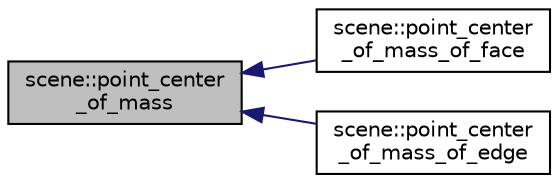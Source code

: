 digraph "scene::point_center_of_mass"
{
  edge [fontname="Helvetica",fontsize="10",labelfontname="Helvetica",labelfontsize="10"];
  node [fontname="Helvetica",fontsize="10",shape=record];
  rankdir="LR";
  Node342 [label="scene::point_center\l_of_mass",height=0.2,width=0.4,color="black", fillcolor="grey75", style="filled", fontcolor="black"];
  Node342 -> Node343 [dir="back",color="midnightblue",fontsize="10",style="solid",fontname="Helvetica"];
  Node343 [label="scene::point_center\l_of_mass_of_face",height=0.2,width=0.4,color="black", fillcolor="white", style="filled",URL="$df/db1/classscene.html#a9815b1f5264343aa3527cbbb7a27b0ed"];
  Node342 -> Node344 [dir="back",color="midnightblue",fontsize="10",style="solid",fontname="Helvetica"];
  Node344 [label="scene::point_center\l_of_mass_of_edge",height=0.2,width=0.4,color="black", fillcolor="white", style="filled",URL="$df/db1/classscene.html#ac4341cda674606ca051b1f42a13e203d"];
}
